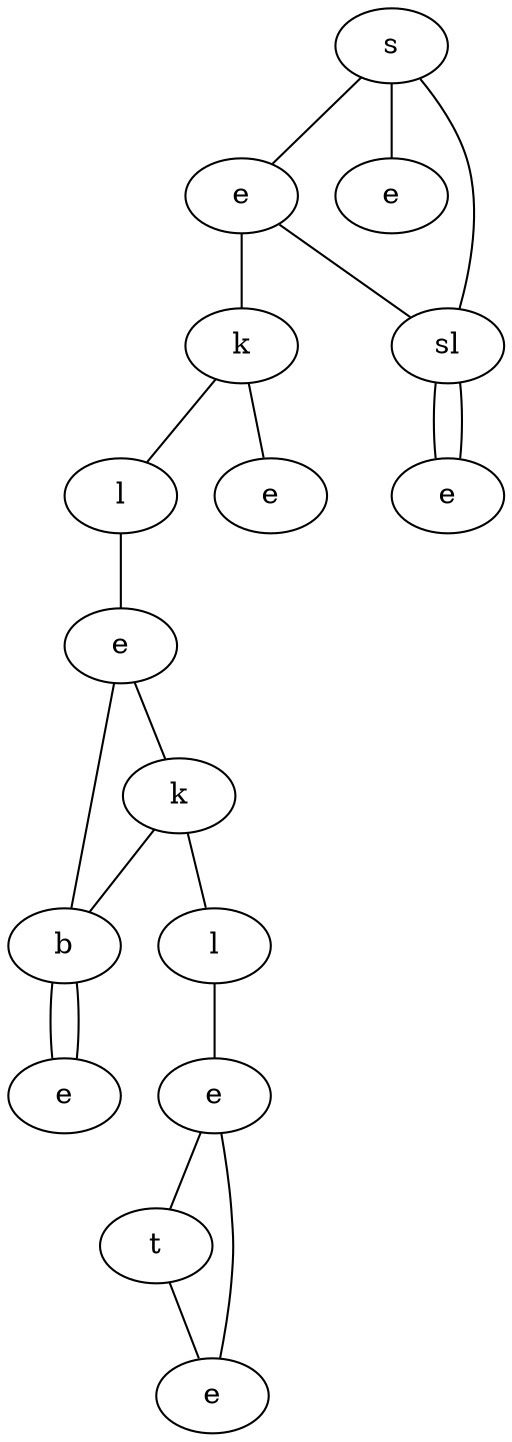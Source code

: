 graph {
xhHh[label="s"]
kxkE[label="e"]
yXem[label="e"]
vqFr[label="sl"]
yffa[label="k"]
lQdB[label="e"]
jPiC[label="l"]
ZNgK[label="e"]
jsSy[label="e"]
cFwY[label="k"]
ZwNI[label="b"]
QzQY[label="l"]
SVaI[label="e"]
noNK[label="e"]
aExj[label="t"]
fRzt[label="e"]
xhHh -- kxkE
xhHh -- yXem
xhHh -- vqFr
kxkE -- yffa
kxkE -- vqFr
vqFr -- lQdB
yffa -- jPiC
yffa -- ZNgK
vqFr -- lQdB
jPiC -- jsSy
jsSy -- cFwY
jsSy -- ZwNI
cFwY -- ZwNI
cFwY -- QzQY
ZwNI -- SVaI
ZwNI -- SVaI
QzQY -- noNK
noNK -- aExj
noNK -- fRzt
aExj -- fRzt
}